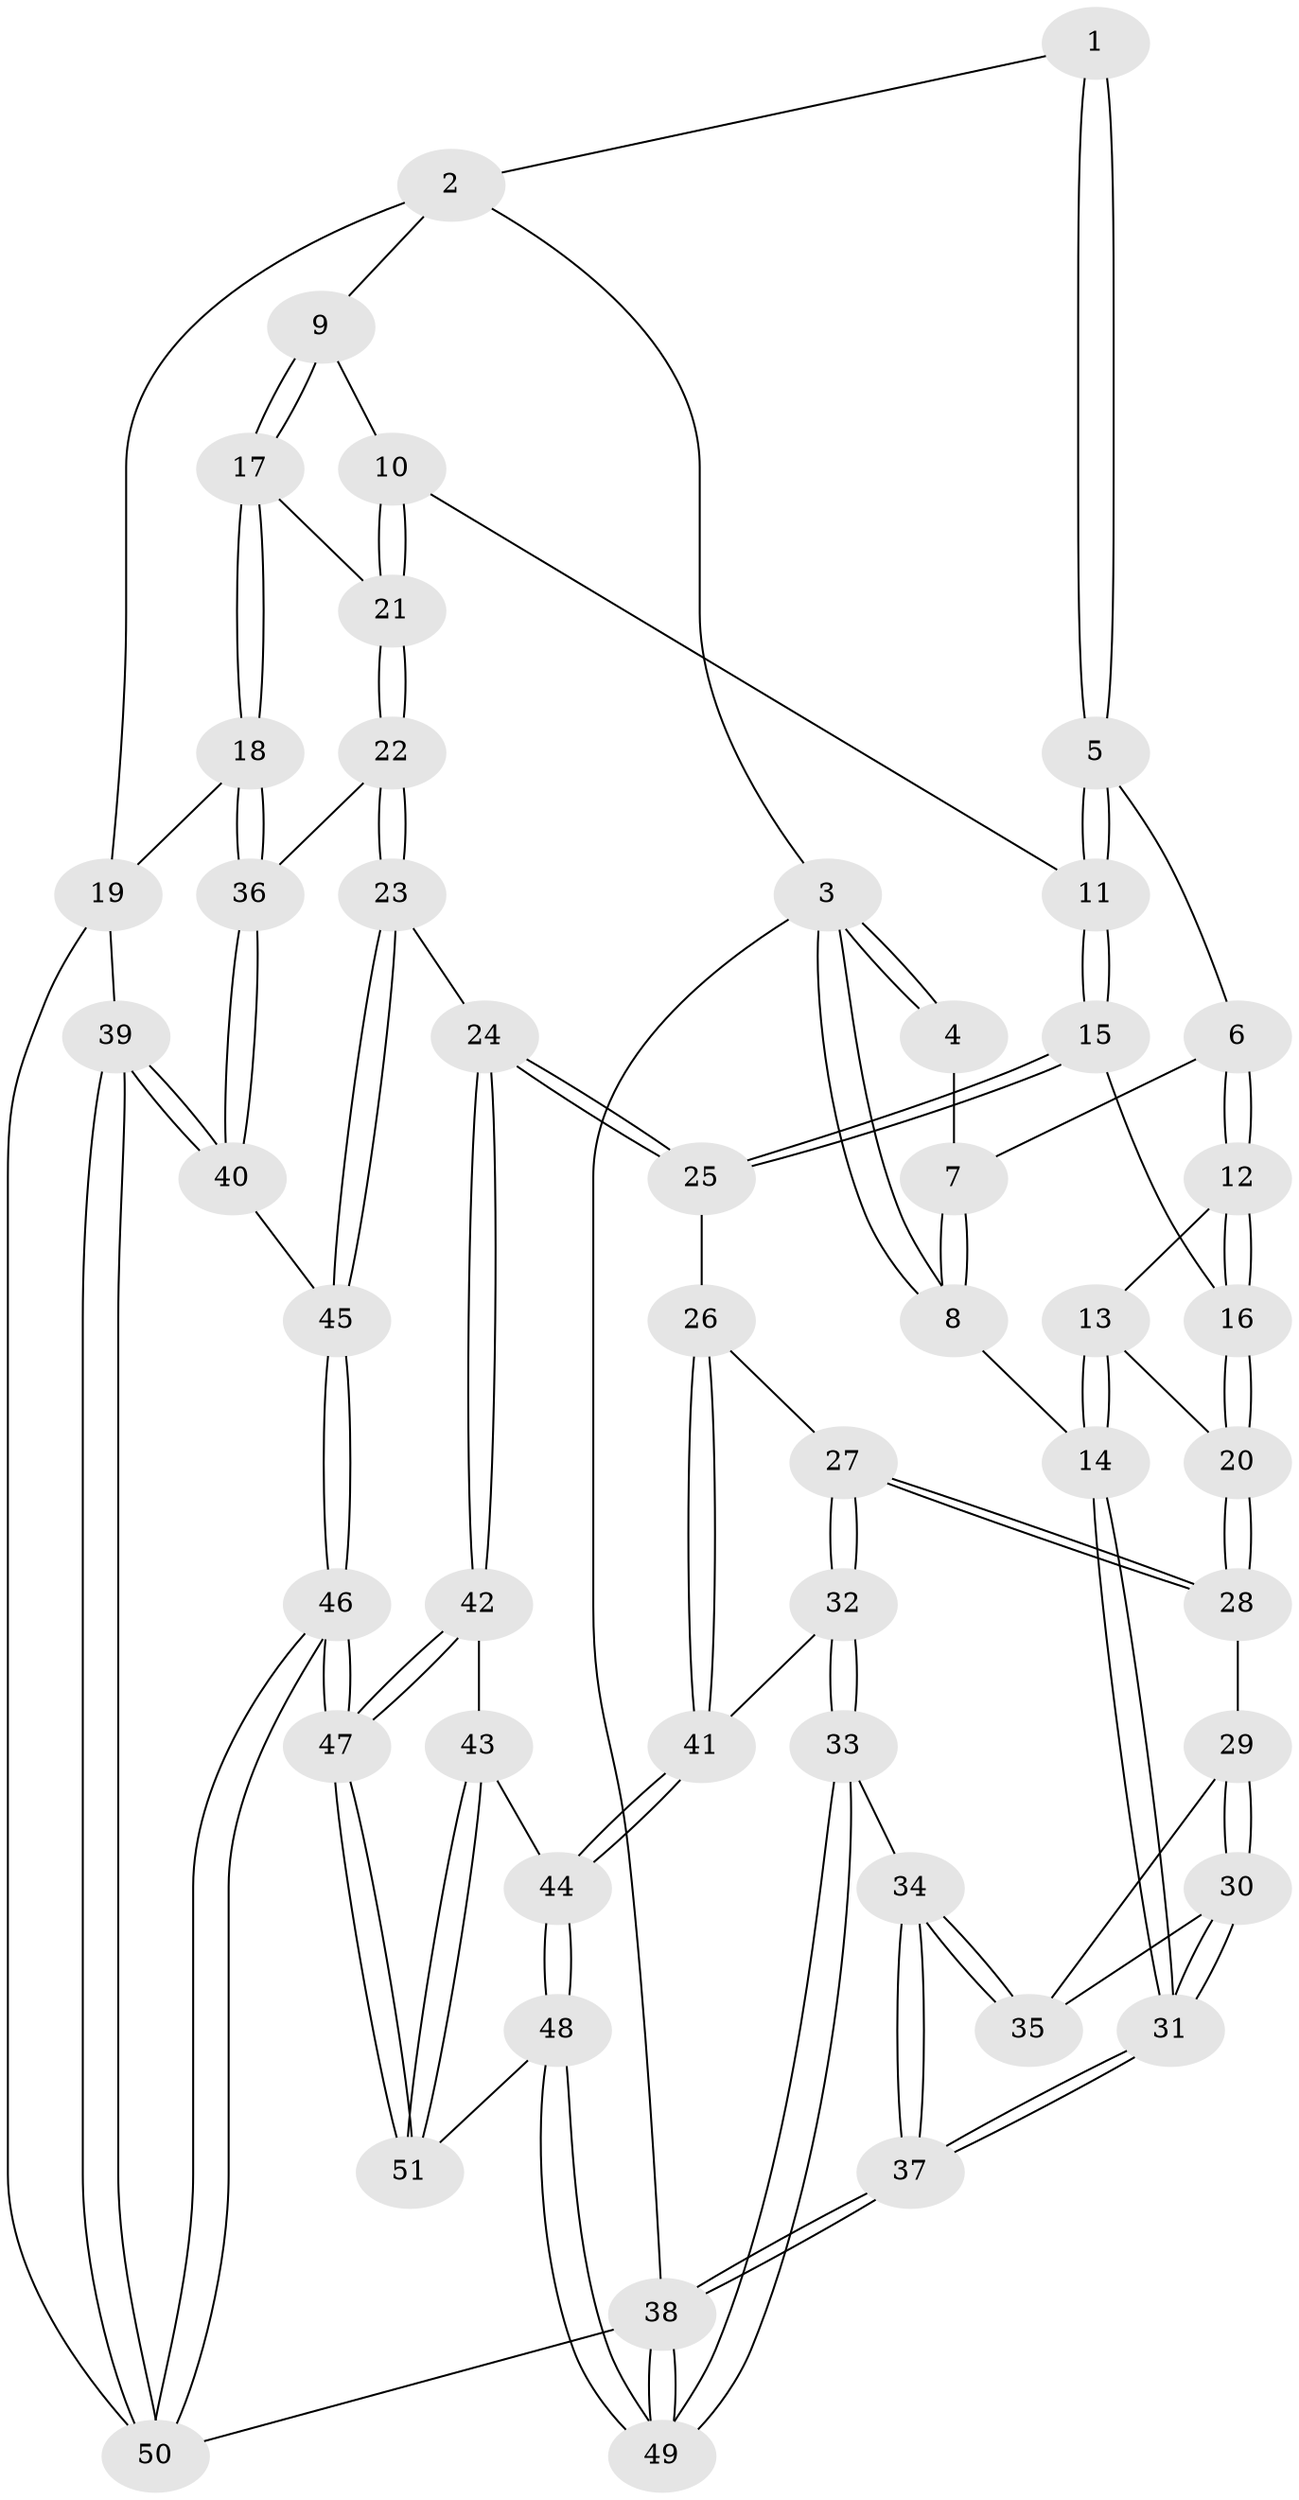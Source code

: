 // Generated by graph-tools (version 1.1) at 2025/16/03/09/25 04:16:46]
// undirected, 51 vertices, 124 edges
graph export_dot {
graph [start="1"]
  node [color=gray90,style=filled];
  1 [pos="+0.3205254468143226+0.021415843305735944"];
  2 [pos="+0.5755224183098409+0.062031078967456"];
  3 [pos="+0+0"];
  4 [pos="+0.23463503838378924+0"];
  5 [pos="+0.21020142612951065+0.34472227238939324"];
  6 [pos="+0.13731549677414173+0.3285630265797609"];
  7 [pos="+0.12913058324228+0.2077790697069545"];
  8 [pos="+0+0.2273288747270561"];
  9 [pos="+0.5822735471697346+0.1312358535099196"];
  10 [pos="+0.4894690575612427+0.36368444892529594"];
  11 [pos="+0.3371979789328314+0.42065366495621925"];
  12 [pos="+0.09955220748537126+0.35311128474163"];
  13 [pos="+0.0520402849341346+0.37699801070925254"];
  14 [pos="+0+0.40500732578699666"];
  15 [pos="+0.2735662869091322+0.5156980723561436"];
  16 [pos="+0.22577565375645894+0.5397618112034884"];
  17 [pos="+1+0.47818305619296686"];
  18 [pos="+1+0.48303894821434534"];
  19 [pos="+1+0.48294621514381336"];
  20 [pos="+0.17425651805592007+0.5724833931541677"];
  21 [pos="+0.5413367463918016+0.48719764935613596"];
  22 [pos="+0.5646741194309742+0.6201850159709661"];
  23 [pos="+0.5112222028623903+0.7275479237336502"];
  24 [pos="+0.5031598138176453+0.7336583273103027"];
  25 [pos="+0.35960257982217936+0.6607500315512028"];
  26 [pos="+0.24522752961023161+0.7106392272816207"];
  27 [pos="+0.18845033332555394+0.6494366511017616"];
  28 [pos="+0.16266690411690501+0.5879583800875013"];
  29 [pos="+0.14018023564420584+0.5934356701730764"];
  30 [pos="+0+0.4281243136132987"];
  31 [pos="+0+0.4273187948711631"];
  32 [pos="+0.10458354628945282+0.8256063089456235"];
  33 [pos="+0.040702772547065225+0.8425519678782087"];
  34 [pos="+0+0.8250385969205417"];
  35 [pos="+0.06964848572061058+0.6706385075239143"];
  36 [pos="+0.8361839900294126+0.6398582504429754"];
  37 [pos="+0+0.8482676019487438"];
  38 [pos="+0+1"];
  39 [pos="+1+1"];
  40 [pos="+0.8229032468785075+0.7363898899257713"];
  41 [pos="+0.2507921169427768+0.8260283485783192"];
  42 [pos="+0.4800057096546326+0.7794129175004835"];
  43 [pos="+0.4652433105637159+0.7859895113572375"];
  44 [pos="+0.28540772589742275+0.8509807812945354"];
  45 [pos="+0.71353753216321+0.8416408093485278"];
  46 [pos="+0.7799796395747142+1"];
  47 [pos="+0.5831449095720862+1"];
  48 [pos="+0.266834067085994+1"];
  49 [pos="+0.2387748345006374+1"];
  50 [pos="+1+1"];
  51 [pos="+0.27274319087113885+1"];
  1 -- 2;
  1 -- 5;
  1 -- 5;
  2 -- 3;
  2 -- 9;
  2 -- 19;
  3 -- 4;
  3 -- 4;
  3 -- 8;
  3 -- 8;
  3 -- 38;
  4 -- 7;
  5 -- 6;
  5 -- 11;
  5 -- 11;
  6 -- 7;
  6 -- 12;
  6 -- 12;
  7 -- 8;
  7 -- 8;
  8 -- 14;
  9 -- 10;
  9 -- 17;
  9 -- 17;
  10 -- 11;
  10 -- 21;
  10 -- 21;
  11 -- 15;
  11 -- 15;
  12 -- 13;
  12 -- 16;
  12 -- 16;
  13 -- 14;
  13 -- 14;
  13 -- 20;
  14 -- 31;
  14 -- 31;
  15 -- 16;
  15 -- 25;
  15 -- 25;
  16 -- 20;
  16 -- 20;
  17 -- 18;
  17 -- 18;
  17 -- 21;
  18 -- 19;
  18 -- 36;
  18 -- 36;
  19 -- 39;
  19 -- 50;
  20 -- 28;
  20 -- 28;
  21 -- 22;
  21 -- 22;
  22 -- 23;
  22 -- 23;
  22 -- 36;
  23 -- 24;
  23 -- 45;
  23 -- 45;
  24 -- 25;
  24 -- 25;
  24 -- 42;
  24 -- 42;
  25 -- 26;
  26 -- 27;
  26 -- 41;
  26 -- 41;
  27 -- 28;
  27 -- 28;
  27 -- 32;
  27 -- 32;
  28 -- 29;
  29 -- 30;
  29 -- 30;
  29 -- 35;
  30 -- 31;
  30 -- 31;
  30 -- 35;
  31 -- 37;
  31 -- 37;
  32 -- 33;
  32 -- 33;
  32 -- 41;
  33 -- 34;
  33 -- 49;
  33 -- 49;
  34 -- 35;
  34 -- 35;
  34 -- 37;
  34 -- 37;
  36 -- 40;
  36 -- 40;
  37 -- 38;
  37 -- 38;
  38 -- 49;
  38 -- 49;
  38 -- 50;
  39 -- 40;
  39 -- 40;
  39 -- 50;
  39 -- 50;
  40 -- 45;
  41 -- 44;
  41 -- 44;
  42 -- 43;
  42 -- 47;
  42 -- 47;
  43 -- 44;
  43 -- 51;
  43 -- 51;
  44 -- 48;
  44 -- 48;
  45 -- 46;
  45 -- 46;
  46 -- 47;
  46 -- 47;
  46 -- 50;
  46 -- 50;
  47 -- 51;
  47 -- 51;
  48 -- 49;
  48 -- 49;
  48 -- 51;
}
